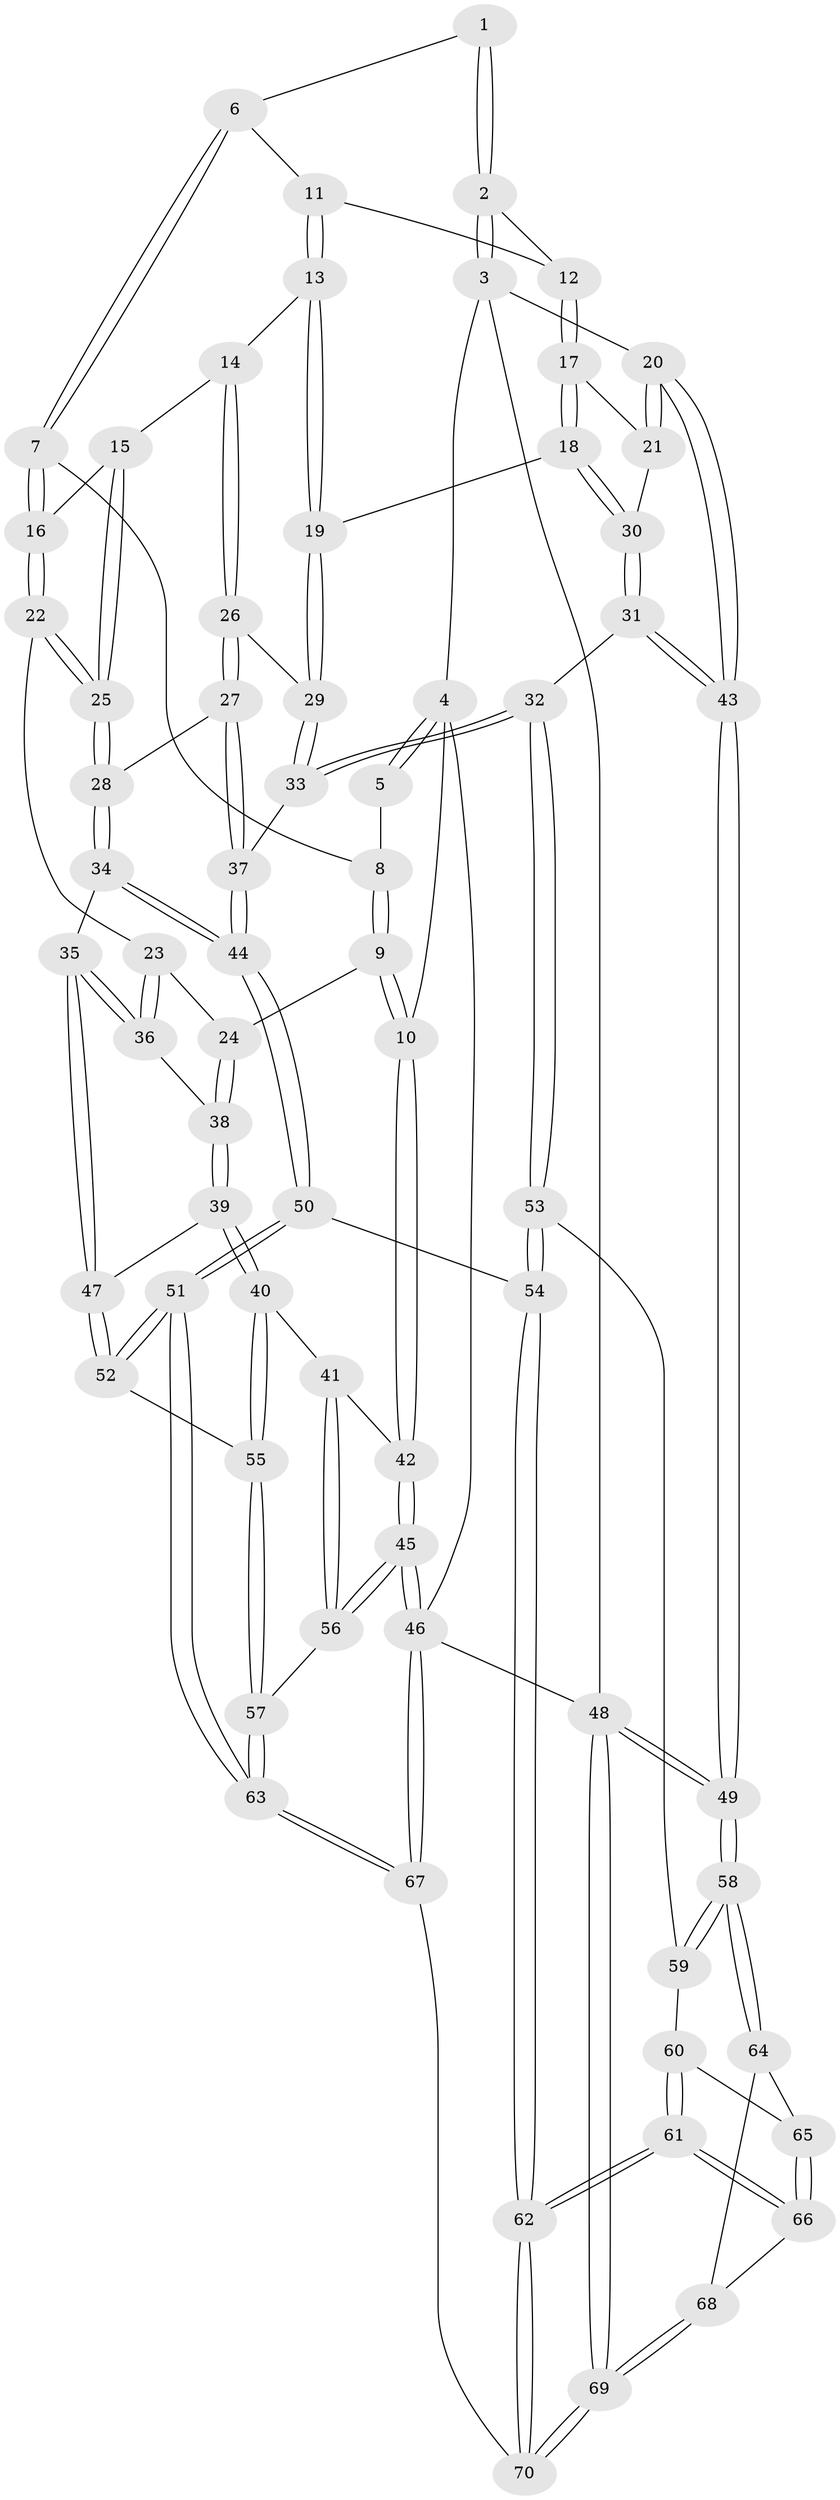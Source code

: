 // coarse degree distribution, {4: 0.20454545454545456, 2: 0.11363636363636363, 3: 0.5909090909090909, 5: 0.045454545454545456, 6: 0.045454545454545456}
// Generated by graph-tools (version 1.1) at 2025/54/03/04/25 22:54:19]
// undirected, 70 vertices, 172 edges
graph export_dot {
  node [color=gray90,style=filled];
  1 [pos="+0.40453820582138583+0"];
  2 [pos="+0.8924634764925046+0"];
  3 [pos="+1+0"];
  4 [pos="+0+0"];
  5 [pos="+0.35123014957194876+0"];
  6 [pos="+0.5149083048247355+0.11093882329502715"];
  7 [pos="+0.45737176905267124+0.1330021246625088"];
  8 [pos="+0.3761577264518992+0.02029238716959609"];
  9 [pos="+0.15063797197845497+0.21104920076112046"];
  10 [pos="+0+0.17241269952995994"];
  11 [pos="+0.5505731854542423+0.10462958529636716"];
  12 [pos="+0.8902945145611519+0"];
  13 [pos="+0.6066333386427867+0.2145674354885957"];
  14 [pos="+0.5558309081951346+0.2743641980696818"];
  15 [pos="+0.46898915374906025+0.227894844753994"];
  16 [pos="+0.4396753075827413+0.16524960059767632"];
  17 [pos="+0.8180044190421867+0.06844721020739007"];
  18 [pos="+0.7642894172732285+0.2391077431895366"];
  19 [pos="+0.7536060849835972+0.24258653466812663"];
  20 [pos="+1+0.3000478690541211"];
  21 [pos="+0.95512921663638+0.30120181019388564"];
  22 [pos="+0.2760084583939806+0.22843731848069487"];
  23 [pos="+0.22280105856005794+0.22557094184979984"];
  24 [pos="+0.16570154373821863+0.21712708919648138"];
  25 [pos="+0.42920734070728084+0.3668522817392612"];
  26 [pos="+0.5638544360819722+0.33620133057347945"];
  27 [pos="+0.5191716778538746+0.37454650213060364"];
  28 [pos="+0.4486512487231594+0.4174320204922797"];
  29 [pos="+0.6415568081190155+0.3523978343120094"];
  30 [pos="+0.8189802986905197+0.31989193184371895"];
  31 [pos="+0.8208270134698906+0.3953613143499714"];
  32 [pos="+0.783933786745301+0.507782751645955"];
  33 [pos="+0.677945172356049+0.4765728280553119"];
  34 [pos="+0.44079743836892105+0.4434168305713334"];
  35 [pos="+0.38933476627751096+0.4616537989180149"];
  36 [pos="+0.37985084111357753+0.45506909153347874"];
  37 [pos="+0.6682860954016676+0.4799649355034105"];
  38 [pos="+0.26082029376077653+0.3964890350570314"];
  39 [pos="+0.21220005162257694+0.5168630468912752"];
  40 [pos="+0.20179551285744704+0.5211392183987115"];
  41 [pos="+0.19720773940780587+0.51800598405163"];
  42 [pos="+0+0.18309199716007474"];
  43 [pos="+1+0.4320843667275738"];
  44 [pos="+0.5323393093979232+0.5487073790480104"];
  45 [pos="+0+0.6032219815132569"];
  46 [pos="+0+1"];
  47 [pos="+0.3457099137668732+0.5070879513063569"];
  48 [pos="+1+1"];
  49 [pos="+1+0.649285292503051"];
  50 [pos="+0.5292714471871425+0.7435792407794484"];
  51 [pos="+0.39823226560855185+0.7773386380561031"];
  52 [pos="+0.34744761284950587+0.6386162941936177"];
  53 [pos="+0.789072455531992+0.5176386856909916"];
  54 [pos="+0.5608803236596087+0.7563308484812769"];
  55 [pos="+0.19959908405870008+0.5752552172289876"];
  56 [pos="+0+0.6057369392435066"];
  57 [pos="+0.16376567792163219+0.6602352361386187"];
  58 [pos="+1+0.6514751572029465"];
  59 [pos="+0.816299421944733+0.5414987609924508"];
  60 [pos="+0.7819107712110315+0.6791124037461922"];
  61 [pos="+0.6753428730969445+0.842167533494965"];
  62 [pos="+0.6724371115371316+0.8432531694347762"];
  63 [pos="+0.2737567116891952+0.8750028260184464"];
  64 [pos="+1+0.6886623609020253"];
  65 [pos="+0.8465299056345649+0.7063798503476341"];
  66 [pos="+0.7344515162962574+0.8378435630657517"];
  67 [pos="+0.09896053570694709+1"];
  68 [pos="+0.8622995582821131+0.8384879989859807"];
  69 [pos="+1+1"];
  70 [pos="+0.6732363805242307+1"];
  1 -- 2;
  1 -- 2;
  1 -- 6;
  2 -- 3;
  2 -- 3;
  2 -- 12;
  3 -- 4;
  3 -- 20;
  3 -- 48;
  4 -- 5;
  4 -- 5;
  4 -- 10;
  4 -- 46;
  5 -- 8;
  6 -- 7;
  6 -- 7;
  6 -- 11;
  7 -- 8;
  7 -- 16;
  7 -- 16;
  8 -- 9;
  8 -- 9;
  9 -- 10;
  9 -- 10;
  9 -- 24;
  10 -- 42;
  10 -- 42;
  11 -- 12;
  11 -- 13;
  11 -- 13;
  12 -- 17;
  12 -- 17;
  13 -- 14;
  13 -- 19;
  13 -- 19;
  14 -- 15;
  14 -- 26;
  14 -- 26;
  15 -- 16;
  15 -- 25;
  15 -- 25;
  16 -- 22;
  16 -- 22;
  17 -- 18;
  17 -- 18;
  17 -- 21;
  18 -- 19;
  18 -- 30;
  18 -- 30;
  19 -- 29;
  19 -- 29;
  20 -- 21;
  20 -- 21;
  20 -- 43;
  20 -- 43;
  21 -- 30;
  22 -- 23;
  22 -- 25;
  22 -- 25;
  23 -- 24;
  23 -- 36;
  23 -- 36;
  24 -- 38;
  24 -- 38;
  25 -- 28;
  25 -- 28;
  26 -- 27;
  26 -- 27;
  26 -- 29;
  27 -- 28;
  27 -- 37;
  27 -- 37;
  28 -- 34;
  28 -- 34;
  29 -- 33;
  29 -- 33;
  30 -- 31;
  30 -- 31;
  31 -- 32;
  31 -- 43;
  31 -- 43;
  32 -- 33;
  32 -- 33;
  32 -- 53;
  32 -- 53;
  33 -- 37;
  34 -- 35;
  34 -- 44;
  34 -- 44;
  35 -- 36;
  35 -- 36;
  35 -- 47;
  35 -- 47;
  36 -- 38;
  37 -- 44;
  37 -- 44;
  38 -- 39;
  38 -- 39;
  39 -- 40;
  39 -- 40;
  39 -- 47;
  40 -- 41;
  40 -- 55;
  40 -- 55;
  41 -- 42;
  41 -- 56;
  41 -- 56;
  42 -- 45;
  42 -- 45;
  43 -- 49;
  43 -- 49;
  44 -- 50;
  44 -- 50;
  45 -- 46;
  45 -- 46;
  45 -- 56;
  45 -- 56;
  46 -- 67;
  46 -- 67;
  46 -- 48;
  47 -- 52;
  47 -- 52;
  48 -- 49;
  48 -- 49;
  48 -- 69;
  48 -- 69;
  49 -- 58;
  49 -- 58;
  50 -- 51;
  50 -- 51;
  50 -- 54;
  51 -- 52;
  51 -- 52;
  51 -- 63;
  51 -- 63;
  52 -- 55;
  53 -- 54;
  53 -- 54;
  53 -- 59;
  54 -- 62;
  54 -- 62;
  55 -- 57;
  55 -- 57;
  56 -- 57;
  57 -- 63;
  57 -- 63;
  58 -- 59;
  58 -- 59;
  58 -- 64;
  58 -- 64;
  59 -- 60;
  60 -- 61;
  60 -- 61;
  60 -- 65;
  61 -- 62;
  61 -- 62;
  61 -- 66;
  61 -- 66;
  62 -- 70;
  62 -- 70;
  63 -- 67;
  63 -- 67;
  64 -- 65;
  64 -- 68;
  65 -- 66;
  65 -- 66;
  66 -- 68;
  67 -- 70;
  68 -- 69;
  68 -- 69;
  69 -- 70;
  69 -- 70;
}
